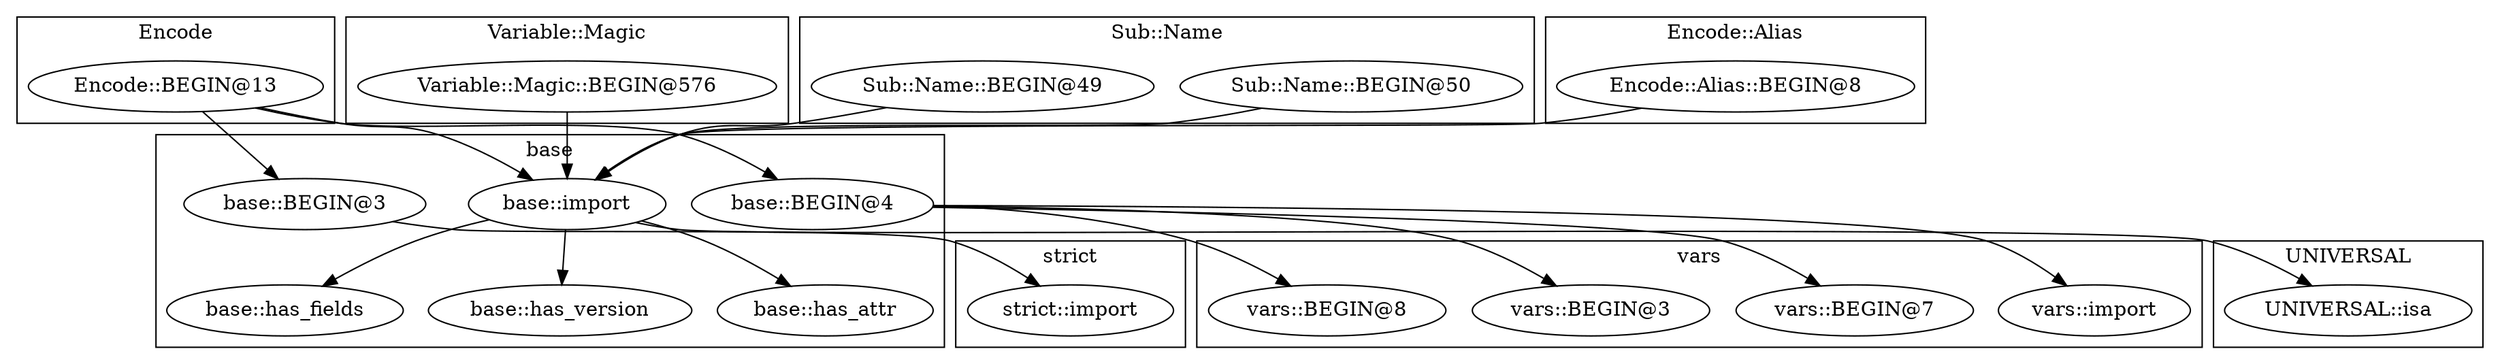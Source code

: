 digraph {
graph [overlap=false]
subgraph cluster_Encode {
	label="Encode";
	"Encode::BEGIN@13";
}
subgraph cluster_base {
	label="base";
	"base::BEGIN@3";
	"base::BEGIN@4";
	"base::has_fields";
	"base::has_version";
	"base::has_attr";
	"base::import";
}
subgraph cluster_vars {
	label="vars";
	"vars::BEGIN@3";
	"vars::BEGIN@8";
	"vars::import";
	"vars::BEGIN@7";
}
subgraph cluster_strict {
	label="strict";
	"strict::import";
}
subgraph cluster_Variable_Magic {
	label="Variable::Magic";
	"Variable::Magic::BEGIN@576";
}
subgraph cluster_Sub_Name {
	label="Sub::Name";
	"Sub::Name::BEGIN@50";
	"Sub::Name::BEGIN@49";
}
subgraph cluster_UNIVERSAL {
	label="UNIVERSAL";
	"UNIVERSAL::isa";
}
subgraph cluster_Encode_Alias {
	label="Encode::Alias";
	"Encode::Alias::BEGIN@8";
}
"base::import" -> "base::has_version";
"base::BEGIN@4" -> "vars::BEGIN@8";
"base::BEGIN@4" -> "vars::BEGIN@3";
"Encode::BEGIN@13" -> "base::BEGIN@3";
"Encode::BEGIN@13" -> "base::BEGIN@4";
"Encode::BEGIN@13" -> "base::import";
"Encode::Alias::BEGIN@8" -> "base::import";
"Variable::Magic::BEGIN@576" -> "base::import";
"Sub::Name::BEGIN@49" -> "base::import";
"Sub::Name::BEGIN@50" -> "base::import";
"base::import" -> "UNIVERSAL::isa";
"base::import" -> "base::has_fields";
"base::BEGIN@4" -> "vars::import";
"base::import" -> "base::has_attr";
"base::BEGIN@3" -> "strict::import";
"base::BEGIN@4" -> "vars::BEGIN@7";
}
